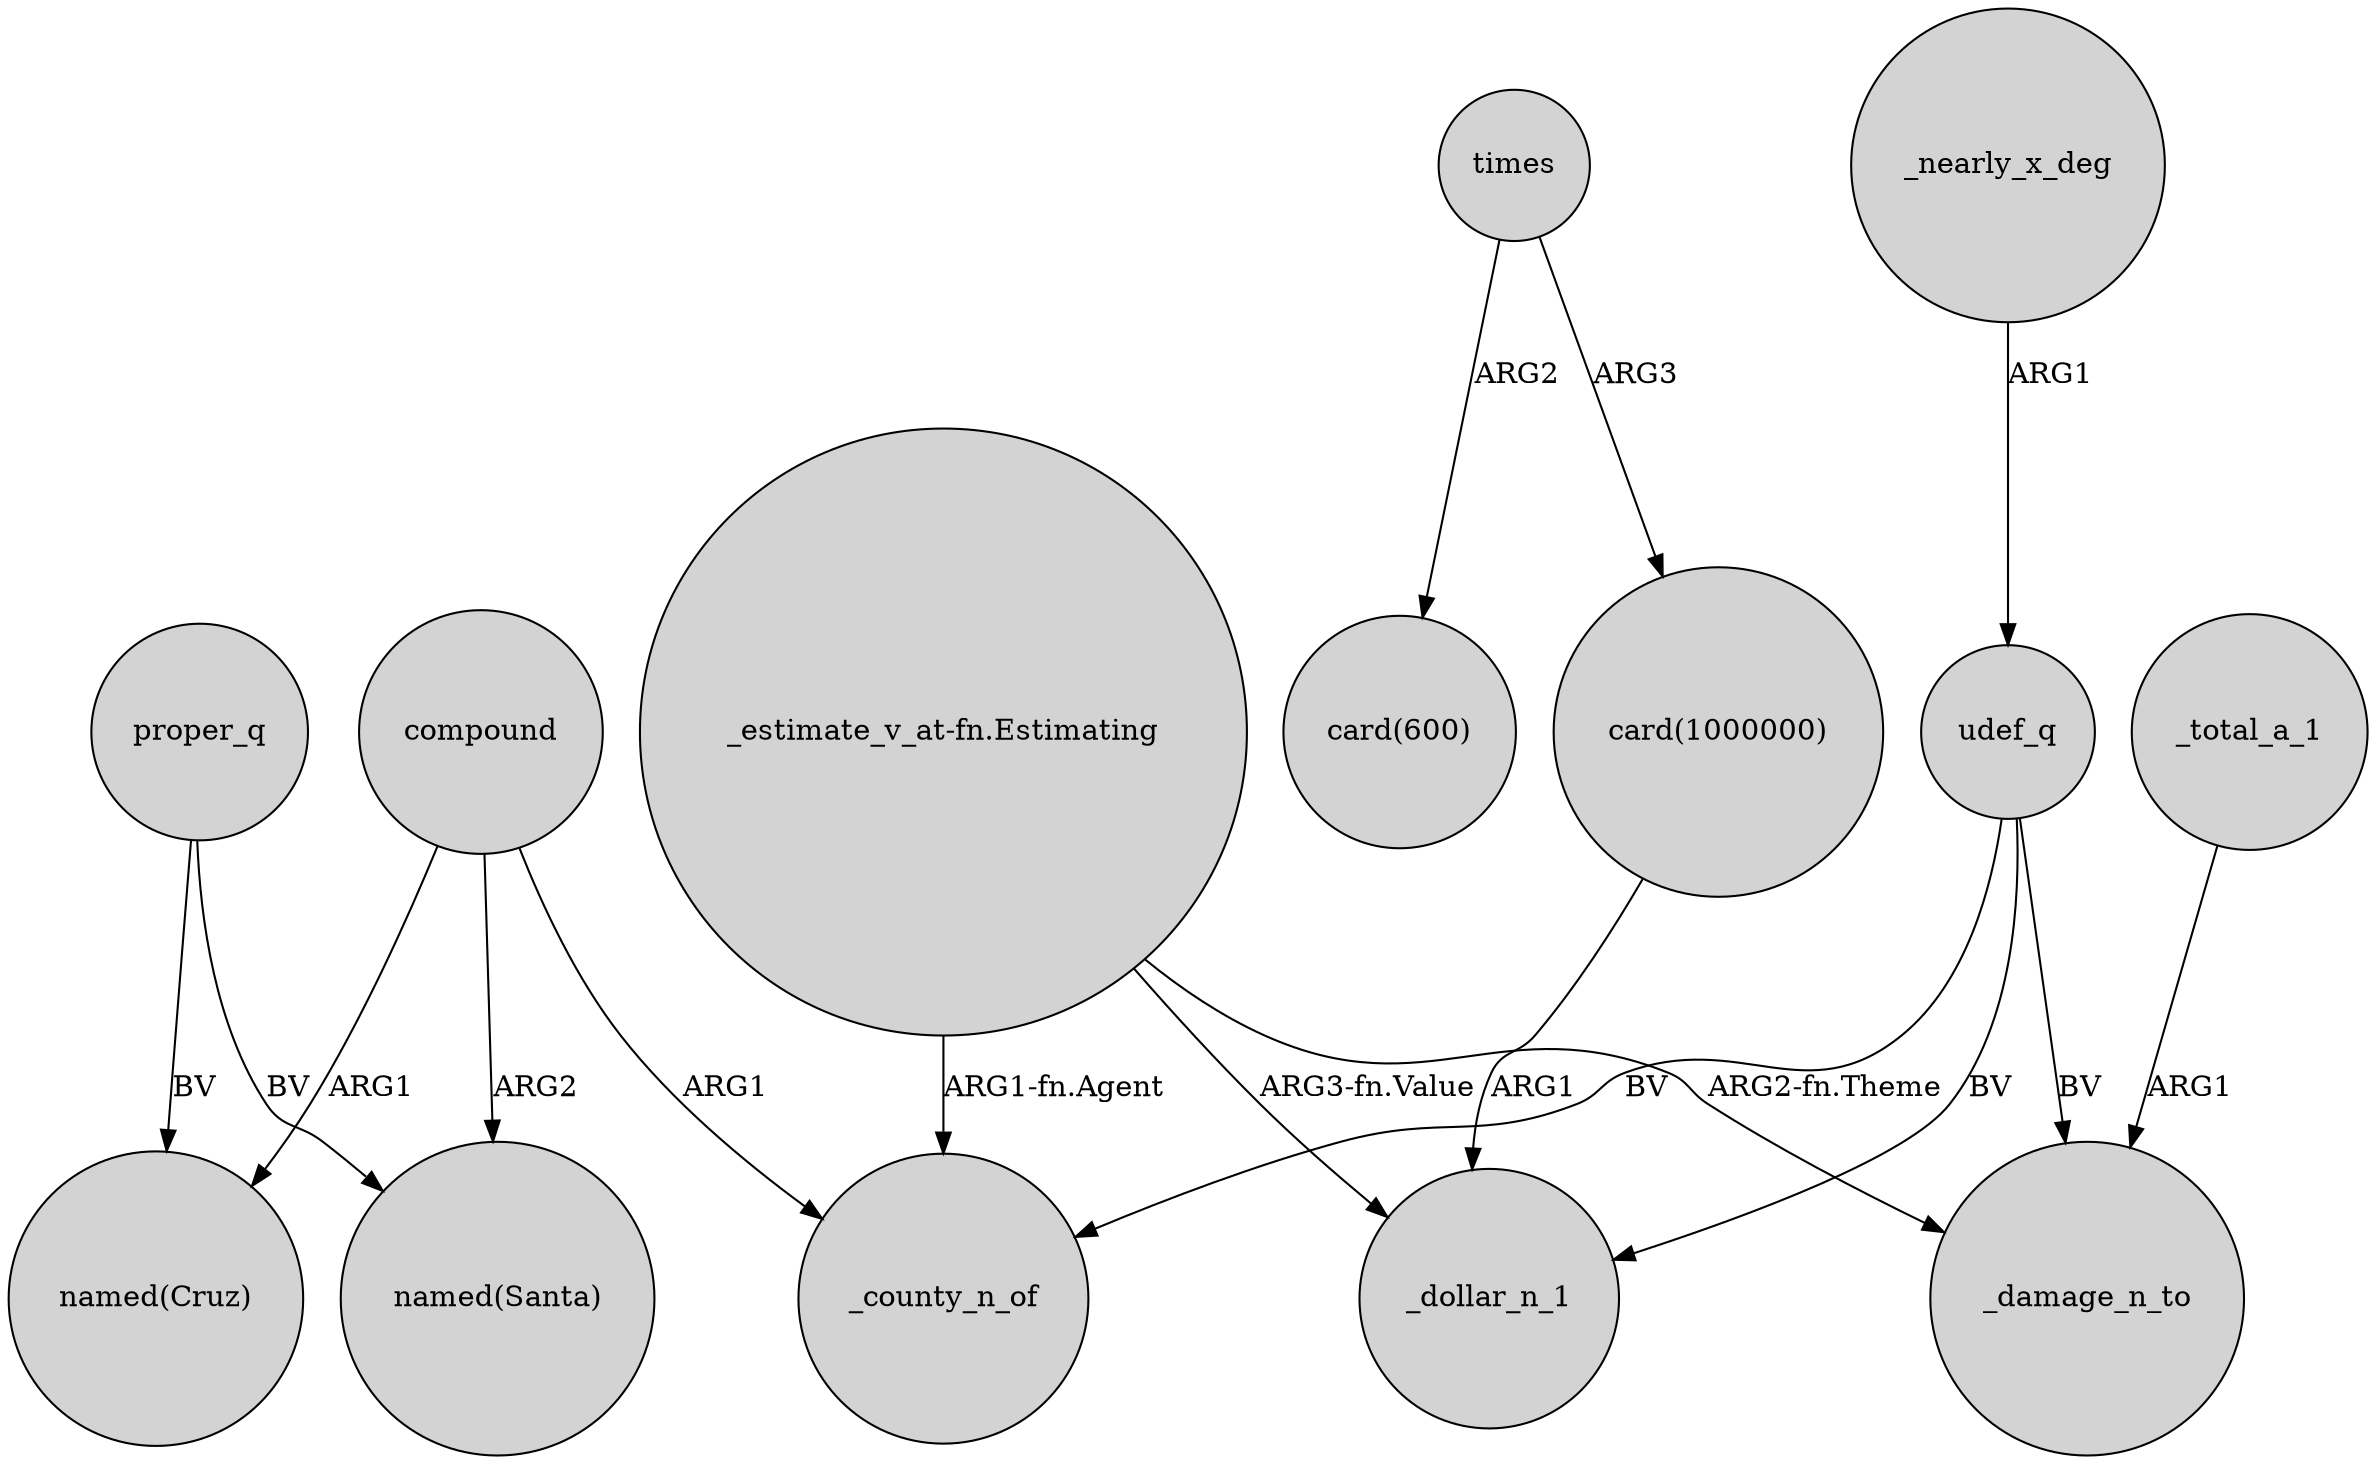 digraph {
	node [shape=circle style=filled]
	compound -> "named(Santa)" [label=ARG2]
	proper_q -> "named(Cruz)" [label=BV]
	"card(1000000)" -> _dollar_n_1 [label=ARG1]
	udef_q -> _county_n_of [label=BV]
	times -> "card(1000000)" [label=ARG3]
	udef_q -> _damage_n_to [label=BV]
	"_estimate_v_at-fn.Estimating" -> _county_n_of [label="ARG1-fn.Agent"]
	times -> "card(600)" [label=ARG2]
	compound -> _county_n_of [label=ARG1]
	proper_q -> "named(Santa)" [label=BV]
	_nearly_x_deg -> udef_q [label=ARG1]
	udef_q -> _dollar_n_1 [label=BV]
	"_estimate_v_at-fn.Estimating" -> _damage_n_to [label="ARG2-fn.Theme"]
	_total_a_1 -> _damage_n_to [label=ARG1]
	compound -> "named(Cruz)" [label=ARG1]
	"_estimate_v_at-fn.Estimating" -> _dollar_n_1 [label="ARG3-fn.Value"]
}
